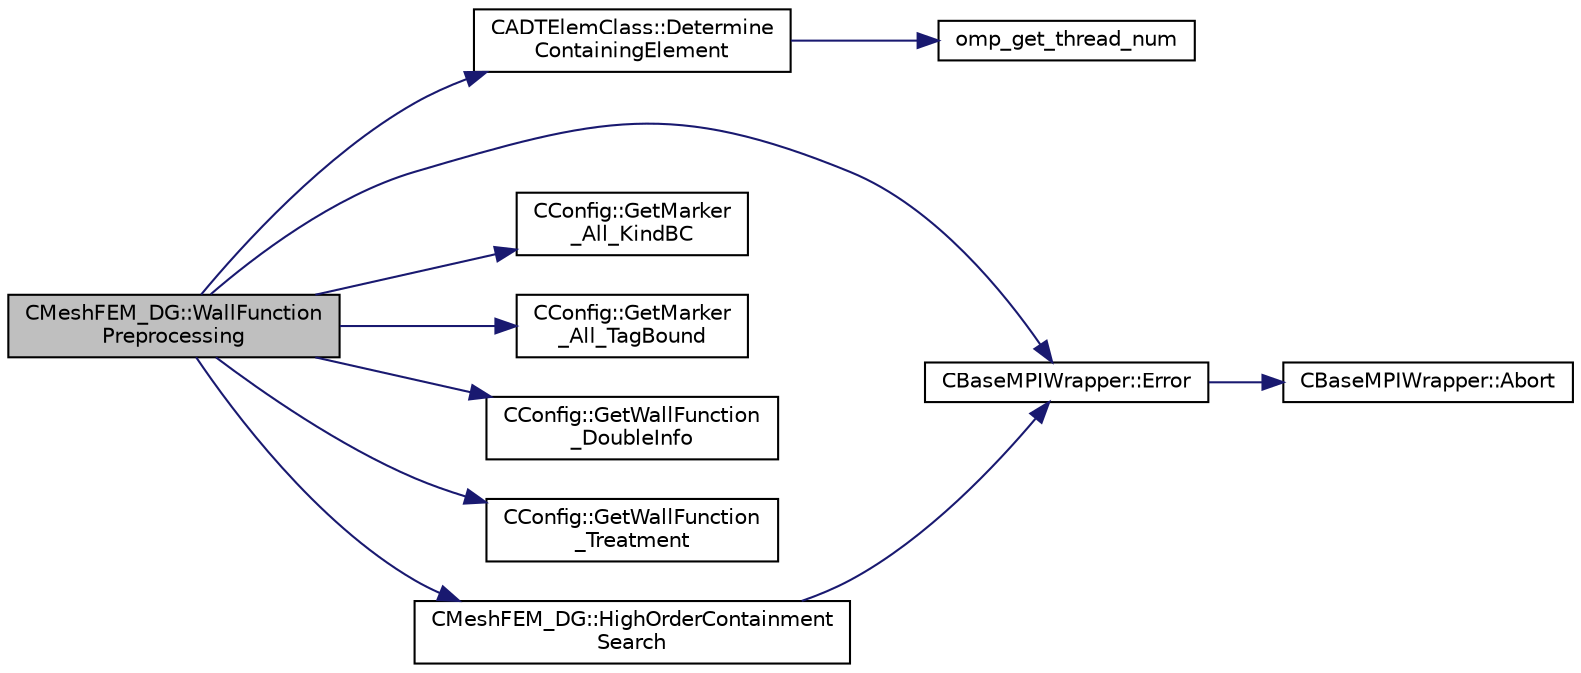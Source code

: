 digraph "CMeshFEM_DG::WallFunctionPreprocessing"
{
 // LATEX_PDF_SIZE
  edge [fontname="Helvetica",fontsize="10",labelfontname="Helvetica",labelfontsize="10"];
  node [fontname="Helvetica",fontsize="10",shape=record];
  rankdir="LR";
  Node1 [label="CMeshFEM_DG::WallFunction\lPreprocessing",height=0.2,width=0.4,color="black", fillcolor="grey75", style="filled", fontcolor="black",tooltip="Function, which carries out the preprocessing tasks when wall functions are used."];
  Node1 -> Node2 [color="midnightblue",fontsize="10",style="solid",fontname="Helvetica"];
  Node2 [label="CADTElemClass::Determine\lContainingElement",height=0.2,width=0.4,color="black", fillcolor="white", style="filled",URL="$classCADTElemClass.html#a2708b4c5925a10d57edba3630fb19bcb",tooltip="Function, which determines the element that contains the given coordinate."];
  Node2 -> Node3 [color="midnightblue",fontsize="10",style="solid",fontname="Helvetica"];
  Node3 [label="omp_get_thread_num",height=0.2,width=0.4,color="black", fillcolor="white", style="filled",URL="$omp__structure_8hpp.html#aad63dd7e34961dbbd2e8774e7f6bc2d0",tooltip="Index of current thread, akin to MPI rank."];
  Node1 -> Node4 [color="midnightblue",fontsize="10",style="solid",fontname="Helvetica"];
  Node4 [label="CBaseMPIWrapper::Error",height=0.2,width=0.4,color="black", fillcolor="white", style="filled",URL="$classCBaseMPIWrapper.html#a04457c47629bda56704e6a8804833eeb",tooltip=" "];
  Node4 -> Node5 [color="midnightblue",fontsize="10",style="solid",fontname="Helvetica"];
  Node5 [label="CBaseMPIWrapper::Abort",height=0.2,width=0.4,color="black", fillcolor="white", style="filled",URL="$classCBaseMPIWrapper.html#af7297d861dca86b45cf561b6ab642e8f",tooltip=" "];
  Node1 -> Node6 [color="midnightblue",fontsize="10",style="solid",fontname="Helvetica"];
  Node6 [label="CConfig::GetMarker\l_All_KindBC",height=0.2,width=0.4,color="black", fillcolor="white", style="filled",URL="$classCConfig.html#ae003cd8f406eaaa91849a774c9a20730",tooltip="Get the kind of boundary for each marker."];
  Node1 -> Node7 [color="midnightblue",fontsize="10",style="solid",fontname="Helvetica"];
  Node7 [label="CConfig::GetMarker\l_All_TagBound",height=0.2,width=0.4,color="black", fillcolor="white", style="filled",URL="$classCConfig.html#ab8c9c1f45950a29355be4ff357049440",tooltip="Get the index of the surface defined in the geometry file."];
  Node1 -> Node8 [color="midnightblue",fontsize="10",style="solid",fontname="Helvetica"];
  Node8 [label="CConfig::GetWallFunction\l_DoubleInfo",height=0.2,width=0.4,color="black", fillcolor="white", style="filled",URL="$classCConfig.html#adf5f5179e0843a3a29159e9cc57dcf77",tooltip="Get the additional double info for the wall function treatment for the given boundary marker."];
  Node1 -> Node9 [color="midnightblue",fontsize="10",style="solid",fontname="Helvetica"];
  Node9 [label="CConfig::GetWallFunction\l_Treatment",height=0.2,width=0.4,color="black", fillcolor="white", style="filled",URL="$classCConfig.html#a1fa95769051b6484a2c95042e2c78a4e",tooltip="Get the wall function treatment for the given boundary marker."];
  Node1 -> Node10 [color="midnightblue",fontsize="10",style="solid",fontname="Helvetica"];
  Node10 [label="CMeshFEM_DG::HighOrderContainment\lSearch",height=0.2,width=0.4,color="black", fillcolor="white", style="filled",URL="$classCMeshFEM__DG.html#a7fcd9b661bfbb22f881d8d6800d92893",tooltip="Function, which computes the parametric coordinates of the given Cartesian coordinates inside the giv..."];
  Node10 -> Node4 [color="midnightblue",fontsize="10",style="solid",fontname="Helvetica"];
}

